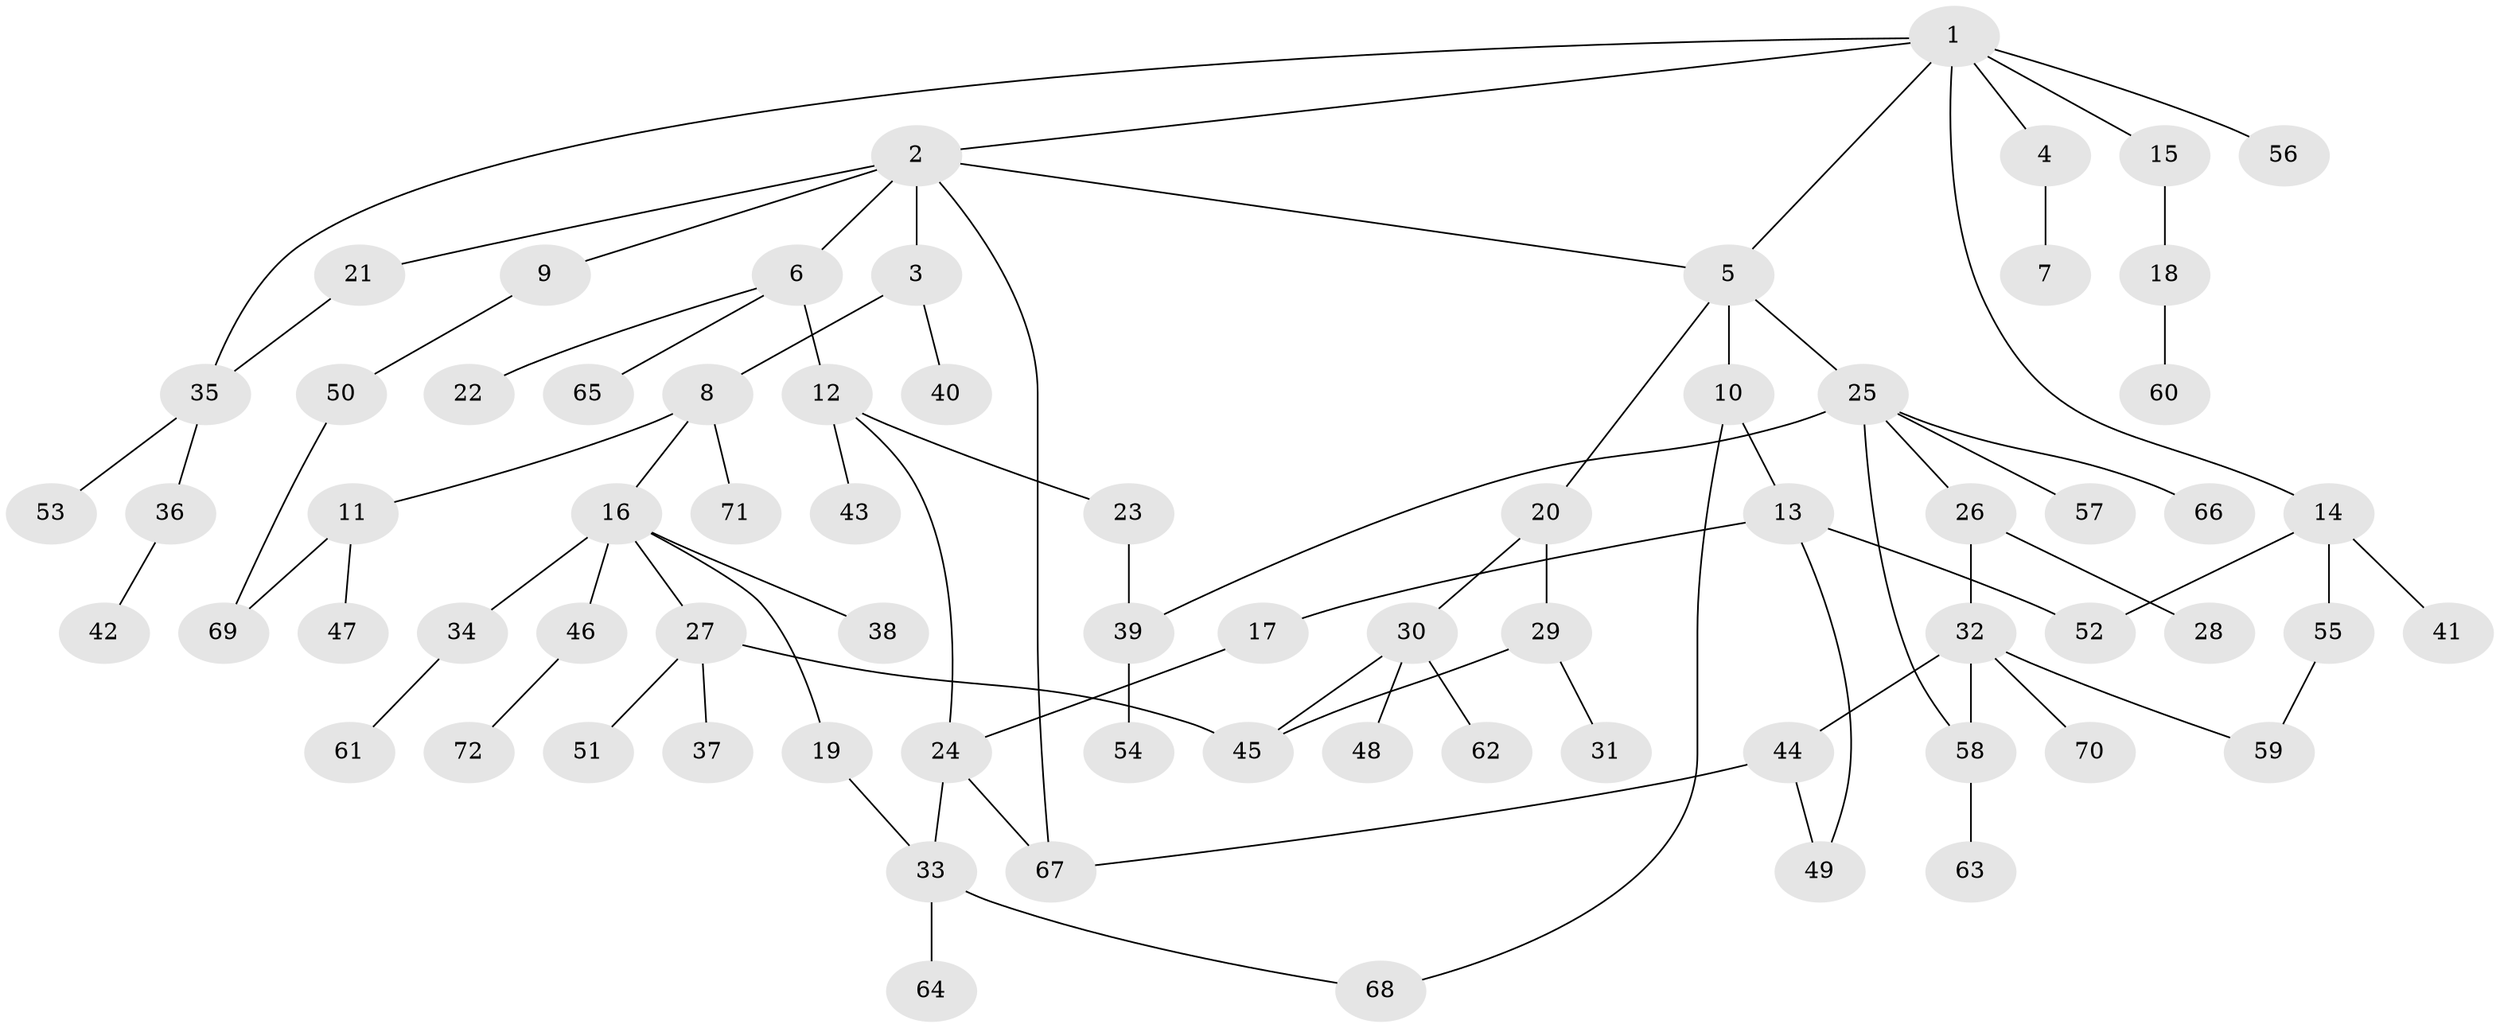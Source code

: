 // coarse degree distribution, {5: 0.1388888888888889, 9: 0.027777777777777776, 2: 0.2222222222222222, 1: 0.3055555555555556, 3: 0.25, 4: 0.05555555555555555}
// Generated by graph-tools (version 1.1) at 2025/48/03/04/25 22:48:36]
// undirected, 72 vertices, 86 edges
graph export_dot {
  node [color=gray90,style=filled];
  1;
  2;
  3;
  4;
  5;
  6;
  7;
  8;
  9;
  10;
  11;
  12;
  13;
  14;
  15;
  16;
  17;
  18;
  19;
  20;
  21;
  22;
  23;
  24;
  25;
  26;
  27;
  28;
  29;
  30;
  31;
  32;
  33;
  34;
  35;
  36;
  37;
  38;
  39;
  40;
  41;
  42;
  43;
  44;
  45;
  46;
  47;
  48;
  49;
  50;
  51;
  52;
  53;
  54;
  55;
  56;
  57;
  58;
  59;
  60;
  61;
  62;
  63;
  64;
  65;
  66;
  67;
  68;
  69;
  70;
  71;
  72;
  1 -- 2;
  1 -- 4;
  1 -- 14;
  1 -- 15;
  1 -- 35;
  1 -- 56;
  1 -- 5;
  2 -- 3;
  2 -- 5;
  2 -- 6;
  2 -- 9;
  2 -- 21;
  2 -- 67;
  3 -- 8;
  3 -- 40;
  4 -- 7;
  5 -- 10;
  5 -- 20;
  5 -- 25;
  6 -- 12;
  6 -- 22;
  6 -- 65;
  8 -- 11;
  8 -- 16;
  8 -- 71;
  9 -- 50;
  10 -- 13;
  10 -- 68;
  11 -- 47;
  11 -- 69;
  12 -- 23;
  12 -- 43;
  12 -- 24;
  13 -- 17;
  13 -- 52;
  13 -- 49;
  14 -- 41;
  14 -- 55;
  14 -- 52;
  15 -- 18;
  16 -- 19;
  16 -- 27;
  16 -- 34;
  16 -- 38;
  16 -- 46;
  17 -- 24;
  18 -- 60;
  19 -- 33;
  20 -- 29;
  20 -- 30;
  21 -- 35;
  23 -- 39;
  24 -- 67;
  24 -- 33;
  25 -- 26;
  25 -- 39;
  25 -- 57;
  25 -- 66;
  25 -- 58;
  26 -- 28;
  26 -- 32;
  27 -- 37;
  27 -- 45;
  27 -- 51;
  29 -- 31;
  29 -- 45;
  30 -- 48;
  30 -- 62;
  30 -- 45;
  32 -- 44;
  32 -- 58;
  32 -- 59;
  32 -- 70;
  33 -- 64;
  33 -- 68;
  34 -- 61;
  35 -- 36;
  35 -- 53;
  36 -- 42;
  39 -- 54;
  44 -- 49;
  44 -- 67;
  46 -- 72;
  50 -- 69;
  55 -- 59;
  58 -- 63;
}
